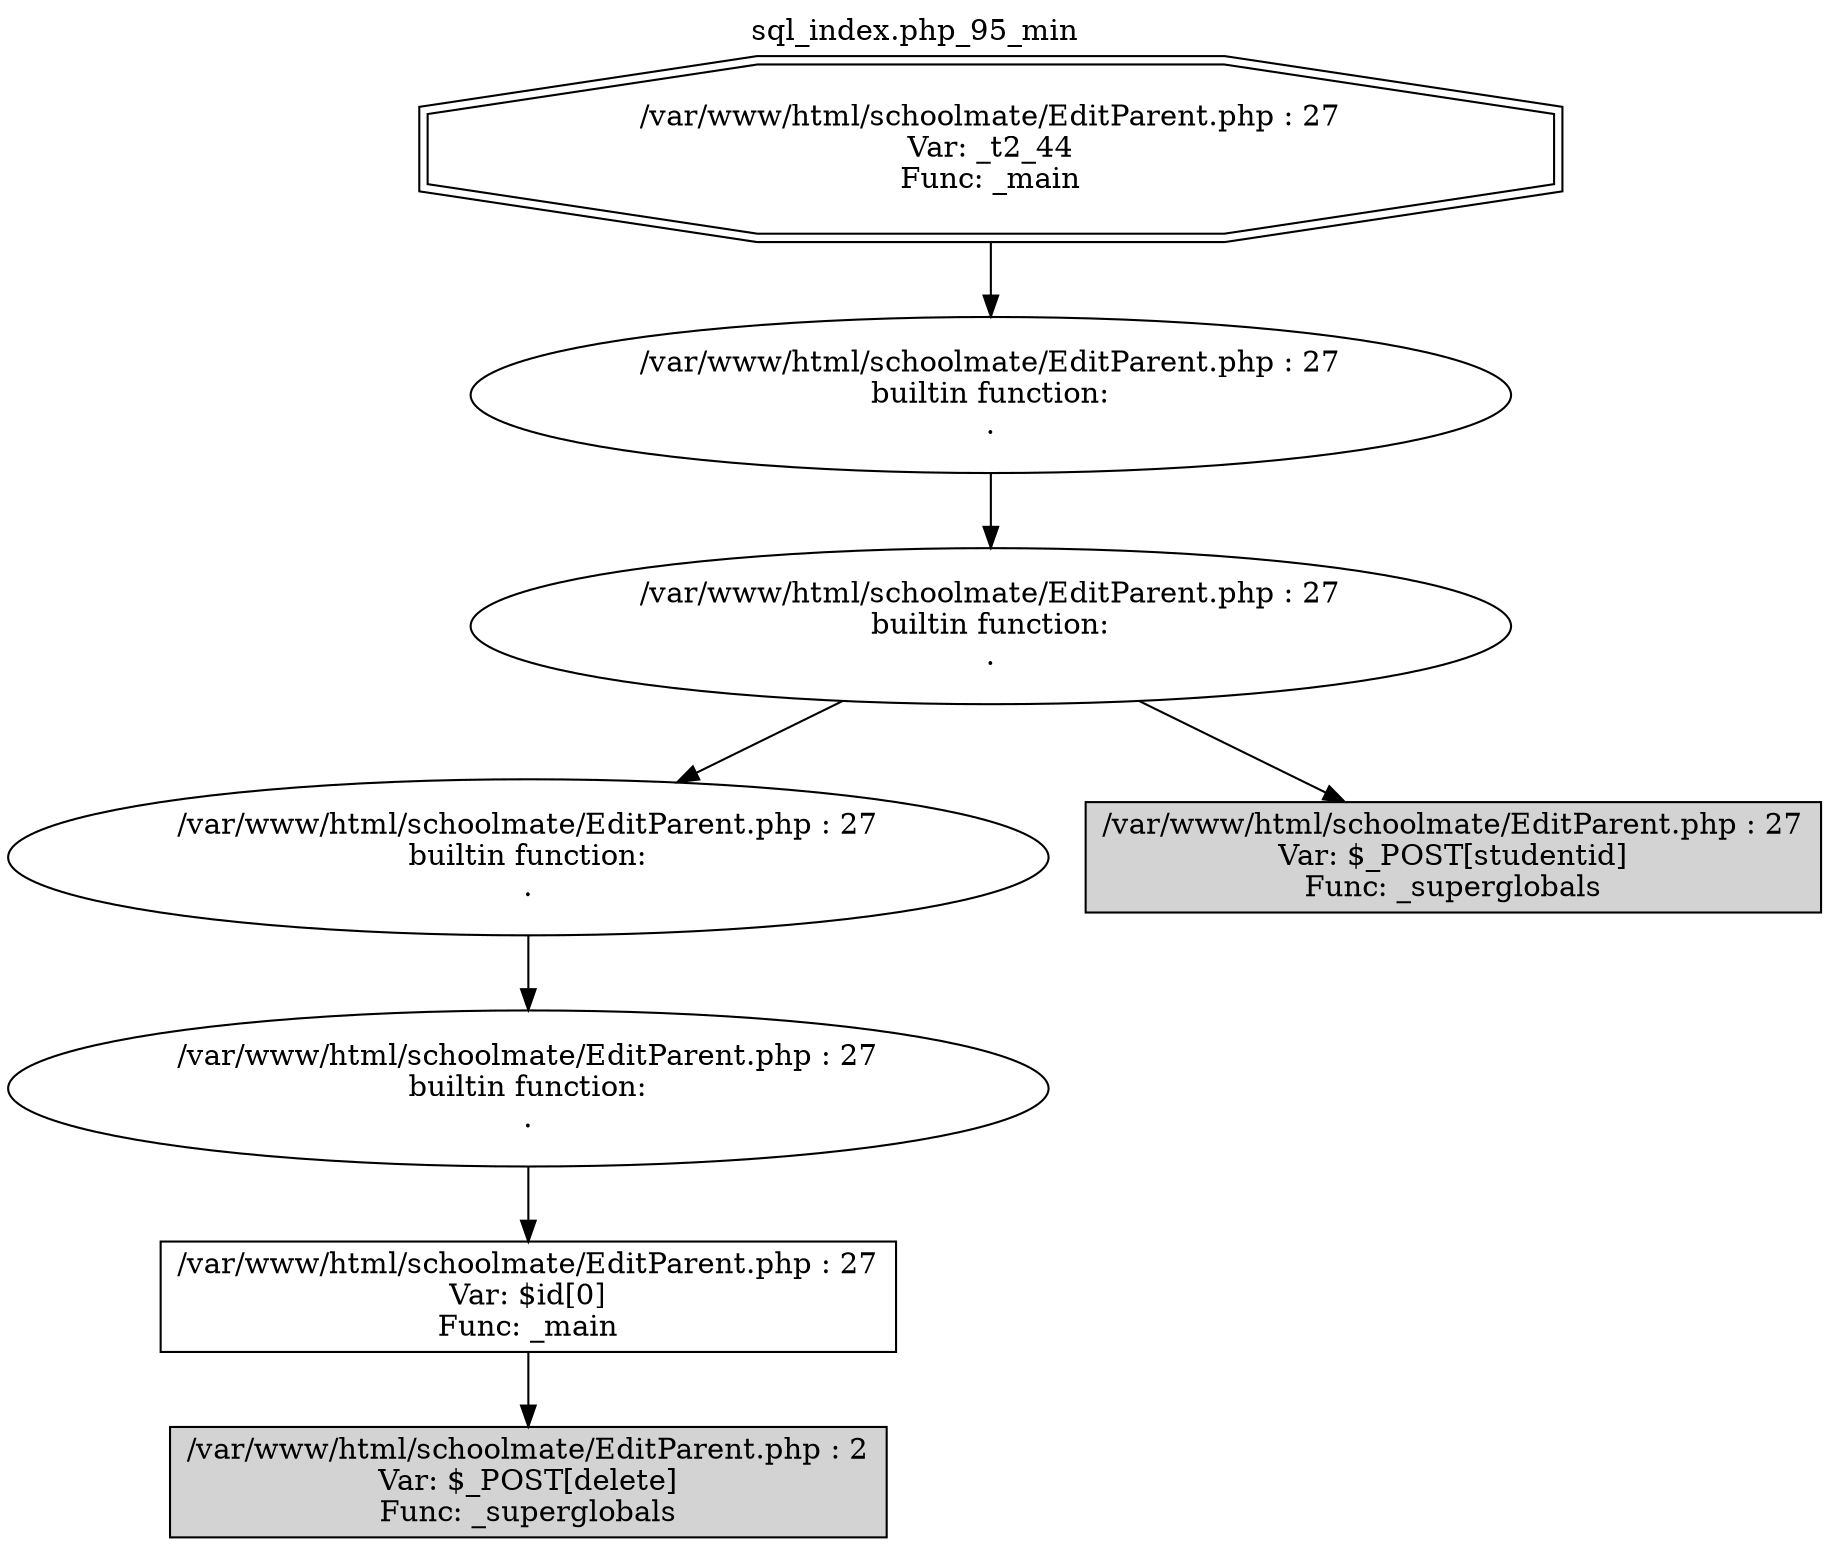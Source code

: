 digraph cfg {
  label="sql_index.php_95_min";
  labelloc=t;
  n1 [shape=doubleoctagon, label="/var/www/html/schoolmate/EditParent.php : 27\nVar: _t2_44\nFunc: _main\n"];
  n2 [shape=ellipse, label="/var/www/html/schoolmate/EditParent.php : 27\nbuiltin function:\n.\n"];
  n3 [shape=ellipse, label="/var/www/html/schoolmate/EditParent.php : 27\nbuiltin function:\n.\n"];
  n4 [shape=ellipse, label="/var/www/html/schoolmate/EditParent.php : 27\nbuiltin function:\n.\n"];
  n5 [shape=ellipse, label="/var/www/html/schoolmate/EditParent.php : 27\nbuiltin function:\n.\n"];
  n6 [shape=box, label="/var/www/html/schoolmate/EditParent.php : 27\nVar: $id[0]\nFunc: _main\n"];
  n7 [shape=box, label="/var/www/html/schoolmate/EditParent.php : 2\nVar: $_POST[delete]\nFunc: _superglobals\n",style=filled];
  n8 [shape=box, label="/var/www/html/schoolmate/EditParent.php : 27\nVar: $_POST[studentid]\nFunc: _superglobals\n",style=filled];
  n1 -> n2;
  n2 -> n3;
  n3 -> n4;
  n3 -> n8;
  n4 -> n5;
  n5 -> n6;
  n6 -> n7;
}
